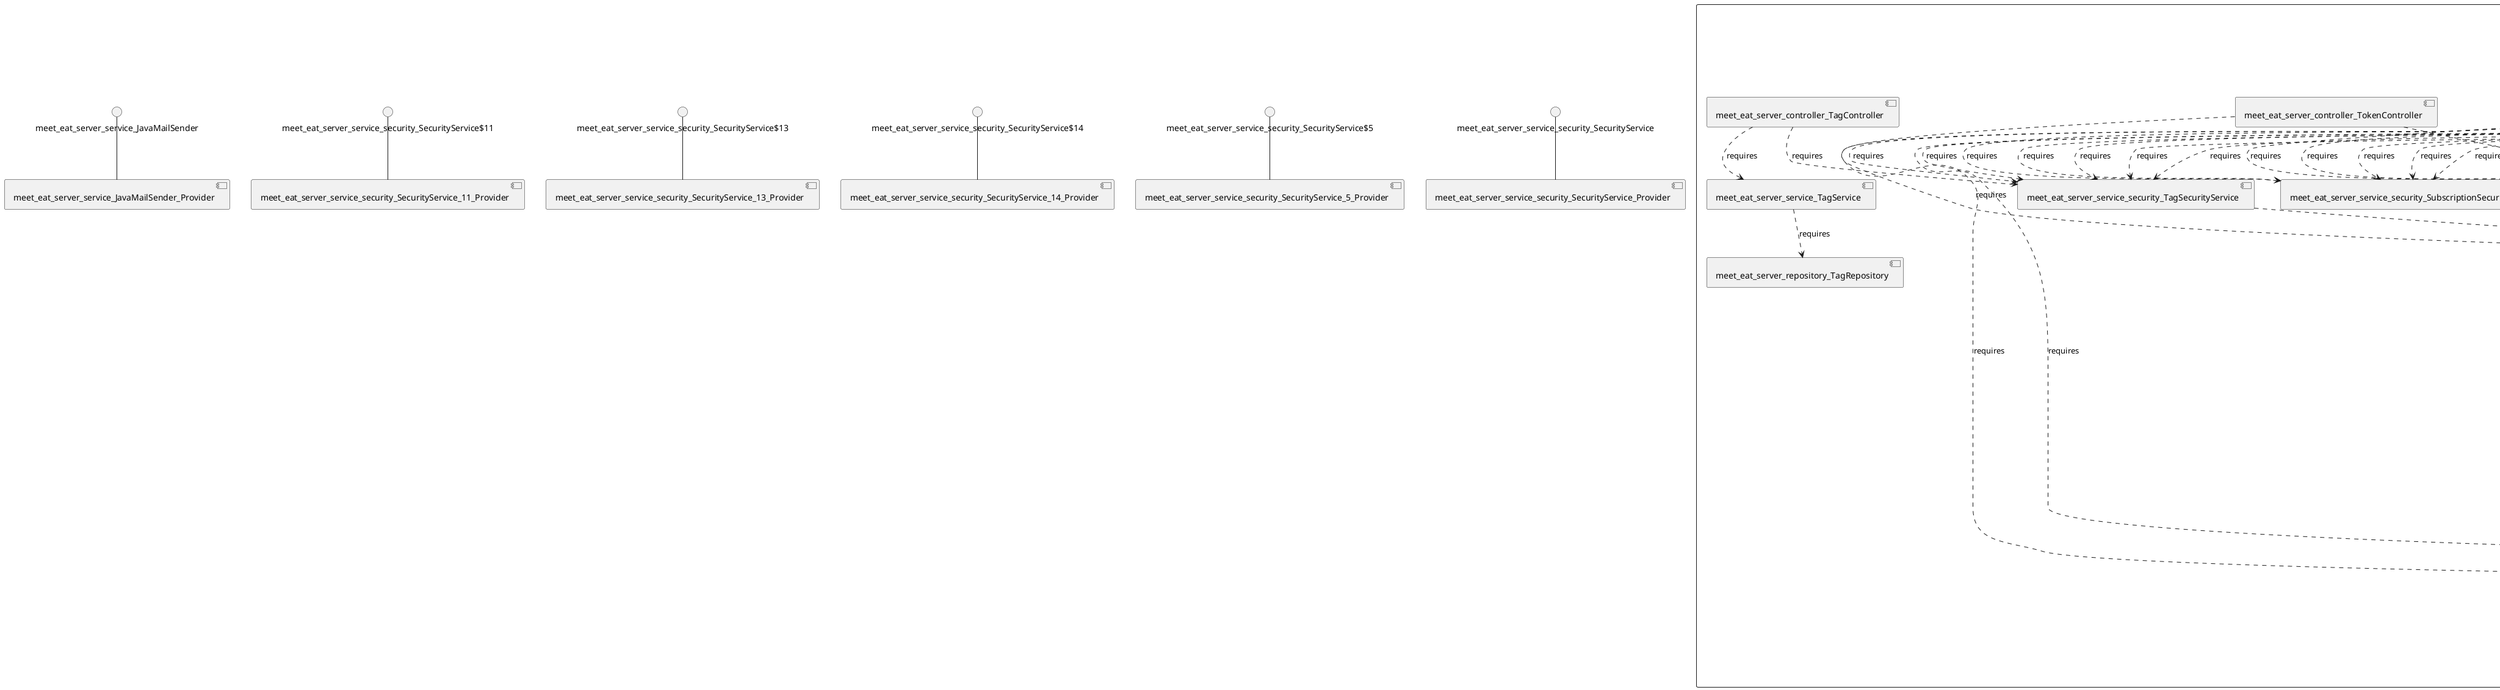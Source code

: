 @startuml
skinparam fixCircleLabelOverlapping true
skinparam componentStyle uml2
component "meet_eat_server\n\n\n\n\n\n" {
[meet_eat_server_service_TagService]
[meet_eat_server_controller_ParticipationController]
[meet_eat_server_repository_TokenRepository]
[meet_eat_server_service_UserService]
[meet_eat_server_service_security_ParticipationSecurityService]
[meet_eat_server_service_security_TokenSecurityService]
[meet_eat_server_controller_OfferController]
[meet_eat_server_service_security_RatingSecurityService]
[meet_eat_server_repository_ReportRepository]
[meet_eat_server_service_ReportService]
[meet_eat_server_service_TokenService]
[meet_eat_server_repository_RatingRepository]
[meet_eat_server_service_security_UserSecurityService]
[meet_eat_server_controller_BookmarkController]
[meet_eat_server_controller_ReportController]
[meet_eat_server_service_security_SubscriptionSecurityService]
[meet_eat_server_repository_SubscriptionRepository]
[meet_eat_server_repository_BookmarkRepository]
[meet_eat_server_service_security_ReportSecurityService]
[meet_eat_server_controller_UserController]
[meet_eat_server_service_security_BookmarkSecurityService]
[meet_eat_server_service_RatingService]
[meet_eat_server_service_SubscriptionService]
[meet_eat_server_service_security_OfferSecurityService]
[meet_eat_server_service_BookmarkService]
[meet_eat_server_repository_UserRepository]
[meet_eat_server_service_OfferService]
[meet_eat_server_controller_TokenController]
[meet_eat_server_service_EmailService]
[meet_eat_server_repository_OfferRepository]
[meet_eat_server_controller_TagController]
[meet_eat_server_repository_ParticipationRepository]
[meet_eat_server_controller_SubscriptionController]
[meet_eat_server_service_ParticipationService]
[meet_eat_server_service_security_TagSecurityService]
[meet_eat_server_repository_TagRepository]
[meet_eat_server_controller_RatingController]
[meet_eat_server_controller_BookmarkController]..>[meet_eat_server_service_security_TokenSecurityService] : requires
[meet_eat_server_controller_ReportController]..>[meet_eat_server_service_security_TagSecurityService] : requires
[meet_eat_server_controller_SubscriptionController]..>[meet_eat_server_service_security_TagSecurityService] : requires
[meet_eat_server_controller_RatingController]..>[meet_eat_server_service_security_ReportSecurityService] : requires
[meet_eat_server_controller_BookmarkController]..>[meet_eat_server_service_security_SubscriptionSecurityService] : requires
[meet_eat_server_controller_UserController]..>[meet_eat_server_service_security_UserSecurityService] : requires
[meet_eat_server_controller_TagController]..>[meet_eat_server_service_security_TagSecurityService] : requires
[meet_eat_server_controller_ReportController]..>[meet_eat_server_service_security_OfferSecurityService] : requires
[meet_eat_server_service_security_TokenSecurityService]..>[meet_eat_server_service_TokenService] : requires
[meet_eat_server_service_OfferService]..>[meet_eat_server_service_ReportService] : requires
[meet_eat_server_controller_OfferController]..>[meet_eat_server_service_security_OfferSecurityService] : requires
[meet_eat_server_service_SubscriptionService]..>[meet_eat_server_service_UserService] : requires
[meet_eat_server_controller_ParticipationController]..>[meet_eat_server_service_security_SubscriptionSecurityService] : requires
[meet_eat_server_controller_SubscriptionController]..>[meet_eat_server_service_security_UserSecurityService] : requires
[meet_eat_server_controller_RatingController]..>[meet_eat_server_service_RatingService] : requires
[meet_eat_server_controller_TagController]..>[meet_eat_server_service_TagService] : requires
[meet_eat_server_controller_ParticipationController]..>[meet_eat_server_service_security_TokenSecurityService] : requires
[meet_eat_server_service_security_TagSecurityService]..>[meet_eat_server_service_TokenService] : requires
[meet_eat_server_service_UserService]..>[meet_eat_server_service_ReportService] : requires
[meet_eat_server_service_SubscriptionService]..>[meet_eat_server_repository_SubscriptionRepository] : requires
[meet_eat_server_controller_BookmarkController]..>[meet_eat_server_service_security_BookmarkSecurityService] : requires
[meet_eat_server_service_RatingService]..>[meet_eat_server_service_UserService] : requires
[meet_eat_server_controller_RatingController]..>[meet_eat_server_service_security_RatingSecurityService] : requires
[meet_eat_server_controller_TokenController]..>[meet_eat_server_service_TokenService] : requires
[meet_eat_server_service_security_ParticipationSecurityService]..>[meet_eat_server_service_TokenService] : requires
[meet_eat_server_service_OfferService]..>[meet_eat_server_service_SubscriptionService] : requires
[meet_eat_server_service_TagService]..>[meet_eat_server_repository_TagRepository] : requires
[meet_eat_server_service_OfferService]..>[meet_eat_server_service_BookmarkService] : requires
[meet_eat_server_controller_BookmarkController]..>[meet_eat_server_service_security_OfferSecurityService] : requires
[meet_eat_server_controller_BookmarkController]..>[meet_eat_server_service_security_ReportSecurityService] : requires
[meet_eat_server_controller_BookmarkController]..>[meet_eat_server_service_security_OfferSecurityService] : requires
[meet_eat_server_controller_RatingController]..>[meet_eat_server_service_security_TokenSecurityService] : requires
[meet_eat_server_controller_ParticipationController]..>[meet_eat_server_service_security_RatingSecurityService] : requires
[meet_eat_server_controller_BookmarkController]..>[meet_eat_server_service_security_RatingSecurityService] : requires
[meet_eat_server_controller_ReportController]..>[meet_eat_server_service_security_RatingSecurityService] : requires
[meet_eat_server_service_TokenService]..>[meet_eat_server_service_UserService] : requires
[meet_eat_server_service_TokenService]..>[meet_eat_server_repository_TokenRepository] : requires
[meet_eat_server_controller_ParticipationController]..>[meet_eat_server_service_security_ReportSecurityService] : requires
[meet_eat_server_service_BookmarkService]..>[meet_eat_server_repository_BookmarkRepository] : requires
[meet_eat_server_controller_ParticipationController]..>[meet_eat_server_service_security_UserSecurityService] : requires
[meet_eat_server_service_ParticipationService]..>[meet_eat_server_repository_ParticipationRepository] : requires
[meet_eat_server_controller_BookmarkController]..>[meet_eat_server_service_security_ParticipationSecurityService] : requires
[meet_eat_server_controller_BookmarkController]..>[meet_eat_server_service_security_TagSecurityService] : requires
[meet_eat_server_service_security_BookmarkSecurityService]..>[meet_eat_server_service_TokenService] : requires
[meet_eat_server_controller_ReportController]..>[meet_eat_server_service_security_UserSecurityService] : requires
[meet_eat_server_service_UserService]..>[meet_eat_server_service_ParticipationService] : requires
[meet_eat_server_controller_RatingController]..>[meet_eat_server_service_security_OfferSecurityService] : requires
[meet_eat_server_controller_RatingController]..>[meet_eat_server_service_security_ParticipationSecurityService] : requires
[meet_eat_server_service_OfferService]..>[meet_eat_server_service_UserService] : requires
[meet_eat_server_service_RatingService]..>[meet_eat_server_repository_RatingRepository] : requires
[meet_eat_server_controller_SubscriptionController]..>[meet_eat_server_service_security_ReportSecurityService] : requires
[meet_eat_server_controller_SubscriptionController]..>[meet_eat_server_service_security_OfferSecurityService] : requires
[meet_eat_server_controller_SubscriptionController]..>[meet_eat_server_service_security_RatingSecurityService] : requires
[meet_eat_server_controller_UserController]..>[meet_eat_server_service_UserService] : requires
[meet_eat_server_controller_ParticipationController]..>[meet_eat_server_service_ParticipationService] : requires
[meet_eat_server_service_security_RatingSecurityService]..>[meet_eat_server_service_TokenService] : requires
[meet_eat_server_service_security_OfferSecurityService]..>[meet_eat_server_service_TokenService] : requires
[meet_eat_server_controller_ReportController]..>[meet_eat_server_service_security_OfferSecurityService] : requires
[meet_eat_server_controller_ReportController]..>[meet_eat_server_service_security_ReportSecurityService] : requires
[meet_eat_server_service_OfferService]..>[meet_eat_server_service_RatingService] : requires
[meet_eat_server_controller_SubscriptionController]..>[meet_eat_server_service_security_TokenSecurityService] : requires
[meet_eat_server_controller_SubscriptionController]..>[meet_eat_server_service_SubscriptionService] : requires
[meet_eat_server_controller_ParticipationController]..>[meet_eat_server_service_security_OfferSecurityService] : requires
[meet_eat_server_service_OfferService]..>[meet_eat_server_service_ParticipationService] : requires
[meet_eat_server_controller_RatingController]..>[meet_eat_server_service_security_BookmarkSecurityService] : requires
[meet_eat_server_service_BookmarkService]..>[meet_eat_server_service_UserService] : requires
[meet_eat_server_controller_RatingController]..>[meet_eat_server_service_security_TagSecurityService] : requires
[meet_eat_server_service_UserService]..>[meet_eat_server_repository_UserRepository] : requires
[meet_eat_server_service_security_ReportSecurityService]..>[meet_eat_server_service_TokenService] : requires
[meet_eat_server_controller_BookmarkController]..>[meet_eat_server_service_security_UserSecurityService] : requires
[meet_eat_server_controller_SubscriptionController]..>[meet_eat_server_service_security_ParticipationSecurityService] : requires
[meet_eat_server_controller_ReportController]..>[meet_eat_server_service_security_SubscriptionSecurityService] : requires
[meet_eat_server_controller_ParticipationController]..>[meet_eat_server_service_security_TagSecurityService] : requires
[meet_eat_server_controller_TokenController]..>[meet_eat_server_service_security_TokenSecurityService] : requires
[meet_eat_server_controller_SubscriptionController]..>[meet_eat_server_service_security_OfferSecurityService] : requires
[meet_eat_server_controller_RatingController]..>[meet_eat_server_service_security_OfferSecurityService] : requires
[meet_eat_server_service_UserService]..>[meet_eat_server_service_RatingService] : requires
[meet_eat_server_controller_ReportController]..>[meet_eat_server_service_security_TokenSecurityService] : requires
[meet_eat_server_service_OfferService]..>[meet_eat_server_repository_OfferRepository] : requires
[meet_eat_server_controller_ReportController]..>[meet_eat_server_service_security_BookmarkSecurityService] : requires
[meet_eat_server_controller_SubscriptionController]..>[meet_eat_server_service_security_BookmarkSecurityService] : requires
[meet_eat_server_controller_OfferController]..>[meet_eat_server_service_OfferService] : requires
[meet_eat_server_controller_RatingController]..>[meet_eat_server_service_security_UserSecurityService] : requires
[meet_eat_server_service_UserService]..>[meet_eat_server_service_OfferService] : requires
[meet_eat_server_controller_RatingController]..>[meet_eat_server_service_security_SubscriptionSecurityService] : requires
[meet_eat_server_service_ParticipationService]..>[meet_eat_server_service_OfferService] : requires
[meet_eat_server_controller_ReportController]..>[meet_eat_server_service_ReportService] : requires
[meet_eat_server_service_UserService]..>[meet_eat_server_service_SubscriptionService] : requires
[meet_eat_server_service_security_UserSecurityService]..>[meet_eat_server_service_TokenService] : requires
[meet_eat_server_service_UserService]..>[meet_eat_server_service_EmailService] : requires
[meet_eat_server_controller_ReportController]..>[meet_eat_server_service_security_ParticipationSecurityService] : requires
[meet_eat_server_service_security_SubscriptionSecurityService]..>[meet_eat_server_service_TokenService] : requires
[meet_eat_server_controller_ParticipationController]..>[meet_eat_server_service_security_ParticipationSecurityService] : requires
[meet_eat_server_controller_ParticipationController]..>[meet_eat_server_service_security_OfferSecurityService] : requires
[meet_eat_server_service_UserService]..>[meet_eat_server_service_BookmarkService] : requires
[meet_eat_server_controller_BookmarkController]..>[meet_eat_server_service_BookmarkService] : requires
[meet_eat_server_controller_SubscriptionController]..>[meet_eat_server_service_security_SubscriptionSecurityService] : requires
[meet_eat_server_service_UserService]..>[meet_eat_server_service_TokenService] : requires
[meet_eat_server_service_ReportService]..>[meet_eat_server_repository_ReportRepository] : requires
[meet_eat_server_controller_ParticipationController]..>[meet_eat_server_service_security_BookmarkSecurityService] : requires
}
interface "meet_eat_server_service_JavaMailSender" as interface.meet_eat_server_service_JavaMailSender
interface.meet_eat_server_service_JavaMailSender--[meet_eat_server_service_JavaMailSender_Provider]
interface "meet_eat_server_service_security_SecurityService$11" as interface.meet_eat_server_service_security_SecurityService_11
interface.meet_eat_server_service_security_SecurityService_11--[meet_eat_server_service_security_SecurityService_11_Provider]
interface "meet_eat_server_service_security_SecurityService$13" as interface.meet_eat_server_service_security_SecurityService_13
interface.meet_eat_server_service_security_SecurityService_13--[meet_eat_server_service_security_SecurityService_13_Provider]
interface "meet_eat_server_service_security_SecurityService$14" as interface.meet_eat_server_service_security_SecurityService_14
interface.meet_eat_server_service_security_SecurityService_14--[meet_eat_server_service_security_SecurityService_14_Provider]
interface "meet_eat_server_service_security_SecurityService$5" as interface.meet_eat_server_service_security_SecurityService_5
interface.meet_eat_server_service_security_SecurityService_5--[meet_eat_server_service_security_SecurityService_5_Provider]
interface "meet_eat_server_service_security_SecurityService" as interface.meet_eat_server_service_security_SecurityService
interface.meet_eat_server_service_security_SecurityService--[meet_eat_server_service_security_SecurityService_Provider]

@enduml
